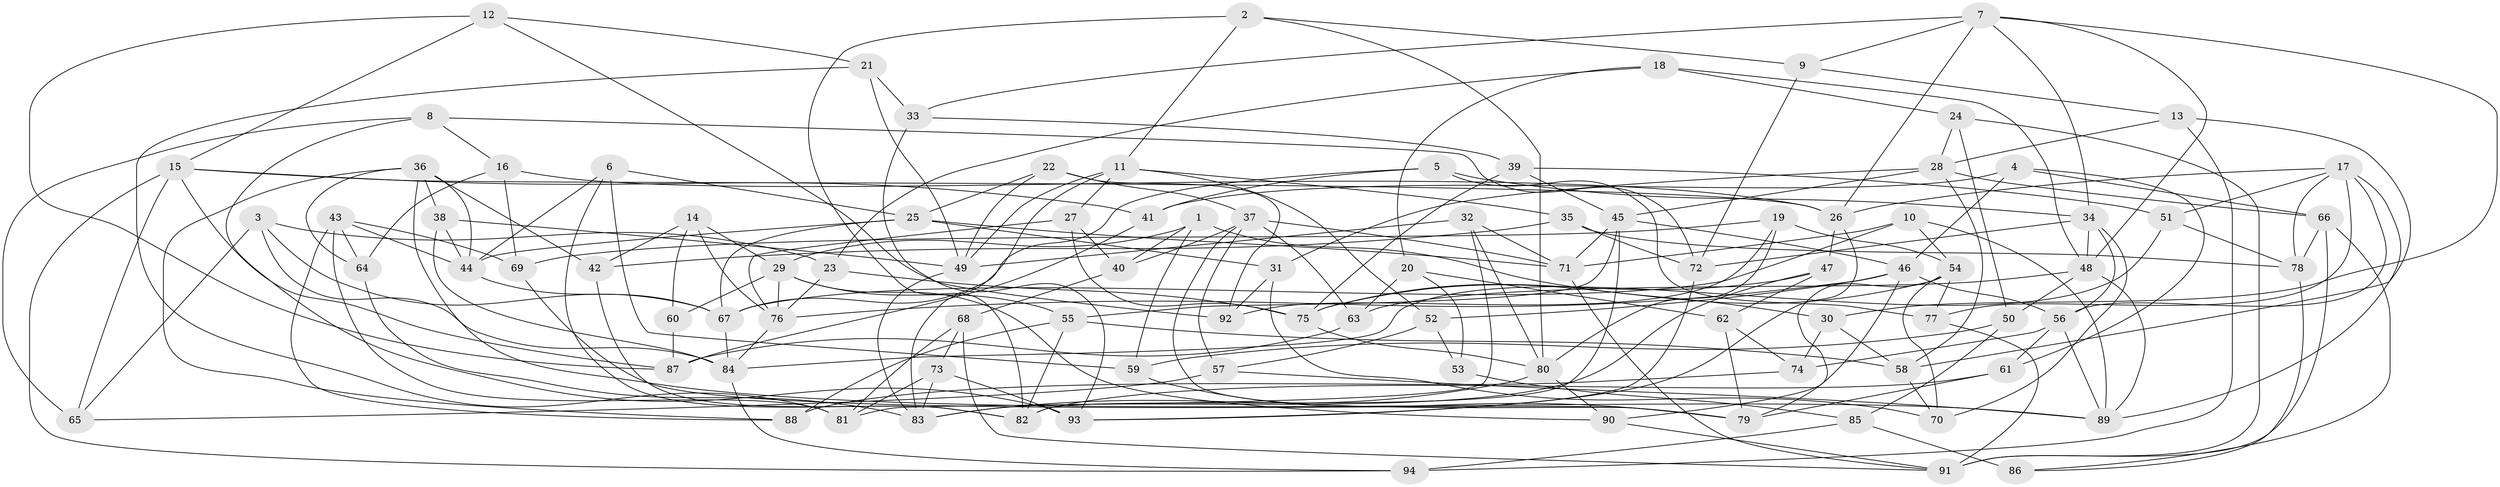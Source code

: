 // original degree distribution, {4: 1.0}
// Generated by graph-tools (version 1.1) at 2025/38/03/04/25 23:38:06]
// undirected, 94 vertices, 220 edges
graph export_dot {
  node [color=gray90,style=filled];
  1;
  2;
  3;
  4;
  5;
  6;
  7;
  8;
  9;
  10;
  11;
  12;
  13;
  14;
  15;
  16;
  17;
  18;
  19;
  20;
  21;
  22;
  23;
  24;
  25;
  26;
  27;
  28;
  29;
  30;
  31;
  32;
  33;
  34;
  35;
  36;
  37;
  38;
  39;
  40;
  41;
  42;
  43;
  44;
  45;
  46;
  47;
  48;
  49;
  50;
  51;
  52;
  53;
  54;
  55;
  56;
  57;
  58;
  59;
  60;
  61;
  62;
  63;
  64;
  65;
  66;
  67;
  68;
  69;
  70;
  71;
  72;
  73;
  74;
  75;
  76;
  77;
  78;
  79;
  80;
  81;
  82;
  83;
  84;
  85;
  86;
  87;
  88;
  89;
  90;
  91;
  92;
  93;
  94;
  1 -- 29 [weight=1.0];
  1 -- 30 [weight=1.0];
  1 -- 40 [weight=1.0];
  1 -- 59 [weight=1.0];
  2 -- 9 [weight=1.0];
  2 -- 11 [weight=1.0];
  2 -- 80 [weight=1.0];
  2 -- 82 [weight=1.0];
  3 -- 23 [weight=1.0];
  3 -- 65 [weight=1.0];
  3 -- 67 [weight=1.0];
  3 -- 84 [weight=1.0];
  4 -- 41 [weight=1.0];
  4 -- 46 [weight=1.0];
  4 -- 61 [weight=1.0];
  4 -- 66 [weight=1.0];
  5 -- 34 [weight=1.0];
  5 -- 41 [weight=1.0];
  5 -- 67 [weight=1.0];
  5 -- 77 [weight=1.0];
  6 -- 25 [weight=1.0];
  6 -- 44 [weight=1.0];
  6 -- 59 [weight=1.0];
  6 -- 82 [weight=1.0];
  7 -- 9 [weight=1.0];
  7 -- 26 [weight=1.0];
  7 -- 30 [weight=1.0];
  7 -- 33 [weight=1.0];
  7 -- 34 [weight=1.0];
  7 -- 48 [weight=1.0];
  8 -- 16 [weight=1.0];
  8 -- 65 [weight=1.0];
  8 -- 72 [weight=1.0];
  8 -- 93 [weight=1.0];
  9 -- 13 [weight=1.0];
  9 -- 72 [weight=1.0];
  10 -- 54 [weight=1.0];
  10 -- 67 [weight=1.0];
  10 -- 71 [weight=1.0];
  10 -- 89 [weight=1.0];
  11 -- 27 [weight=1.0];
  11 -- 35 [weight=1.0];
  11 -- 49 [weight=1.0];
  11 -- 52 [weight=1.0];
  11 -- 83 [weight=1.0];
  12 -- 15 [weight=1.0];
  12 -- 21 [weight=1.0];
  12 -- 87 [weight=1.0];
  12 -- 92 [weight=1.0];
  13 -- 28 [weight=1.0];
  13 -- 58 [weight=1.0];
  13 -- 94 [weight=1.0];
  14 -- 29 [weight=1.0];
  14 -- 42 [weight=1.0];
  14 -- 60 [weight=1.0];
  14 -- 76 [weight=1.0];
  15 -- 26 [weight=1.0];
  15 -- 41 [weight=1.0];
  15 -- 65 [weight=1.0];
  15 -- 87 [weight=1.0];
  15 -- 94 [weight=1.0];
  16 -- 26 [weight=1.0];
  16 -- 64 [weight=1.0];
  16 -- 69 [weight=1.0];
  17 -- 26 [weight=1.0];
  17 -- 51 [weight=1.0];
  17 -- 56 [weight=1.0];
  17 -- 77 [weight=1.0];
  17 -- 78 [weight=1.0];
  17 -- 89 [weight=1.0];
  18 -- 20 [weight=1.0];
  18 -- 23 [weight=1.0];
  18 -- 24 [weight=1.0];
  18 -- 48 [weight=1.0];
  19 -- 54 [weight=1.0];
  19 -- 69 [weight=1.0];
  19 -- 80 [weight=1.0];
  19 -- 92 [weight=1.0];
  20 -- 53 [weight=1.0];
  20 -- 62 [weight=1.0];
  20 -- 63 [weight=1.0];
  21 -- 33 [weight=1.0];
  21 -- 49 [weight=1.0];
  21 -- 81 [weight=1.0];
  22 -- 25 [weight=1.0];
  22 -- 37 [weight=1.0];
  22 -- 49 [weight=1.0];
  22 -- 92 [weight=1.0];
  23 -- 75 [weight=1.0];
  23 -- 76 [weight=1.0];
  24 -- 28 [weight=1.0];
  24 -- 50 [weight=1.0];
  24 -- 91 [weight=1.0];
  25 -- 31 [weight=1.0];
  25 -- 44 [weight=1.0];
  25 -- 67 [weight=1.0];
  25 -- 71 [weight=1.0];
  26 -- 47 [weight=1.0];
  26 -- 93 [weight=1.0];
  27 -- 40 [weight=1.0];
  27 -- 75 [weight=1.0];
  27 -- 76 [weight=1.0];
  28 -- 31 [weight=1.0];
  28 -- 45 [weight=1.0];
  28 -- 58 [weight=1.0];
  28 -- 66 [weight=1.0];
  29 -- 55 [weight=1.0];
  29 -- 60 [weight=1.0];
  29 -- 76 [weight=1.0];
  29 -- 90 [weight=1.0];
  30 -- 58 [weight=1.0];
  30 -- 74 [weight=1.0];
  31 -- 70 [weight=1.0];
  31 -- 92 [weight=1.0];
  32 -- 49 [weight=1.0];
  32 -- 71 [weight=1.0];
  32 -- 80 [weight=1.0];
  32 -- 81 [weight=1.0];
  33 -- 39 [weight=1.0];
  33 -- 93 [weight=1.0];
  34 -- 48 [weight=1.0];
  34 -- 56 [weight=1.0];
  34 -- 70 [weight=1.0];
  34 -- 72 [weight=1.0];
  35 -- 42 [weight=1.0];
  35 -- 72 [weight=1.0];
  35 -- 78 [weight=1.0];
  36 -- 38 [weight=1.0];
  36 -- 42 [weight=1.0];
  36 -- 44 [weight=1.0];
  36 -- 64 [weight=1.0];
  36 -- 88 [weight=1.0];
  36 -- 89 [weight=1.0];
  37 -- 40 [weight=1.0];
  37 -- 57 [weight=1.0];
  37 -- 63 [weight=1.0];
  37 -- 71 [weight=1.0];
  37 -- 79 [weight=1.0];
  38 -- 44 [weight=1.0];
  38 -- 49 [weight=1.0];
  38 -- 84 [weight=1.0];
  39 -- 45 [weight=1.0];
  39 -- 51 [weight=1.0];
  39 -- 75 [weight=1.0];
  40 -- 68 [weight=1.0];
  41 -- 87 [weight=1.0];
  42 -- 82 [weight=1.0];
  43 -- 44 [weight=1.0];
  43 -- 64 [weight=1.0];
  43 -- 69 [weight=1.0];
  43 -- 81 [weight=2.0];
  43 -- 88 [weight=1.0];
  44 -- 67 [weight=1.0];
  45 -- 46 [weight=1.0];
  45 -- 55 [weight=1.0];
  45 -- 71 [weight=1.0];
  45 -- 82 [weight=1.0];
  46 -- 52 [weight=1.0];
  46 -- 56 [weight=1.0];
  46 -- 76 [weight=1.0];
  46 -- 79 [weight=1.0];
  47 -- 62 [weight=1.0];
  47 -- 75 [weight=1.0];
  47 -- 83 [weight=1.0];
  48 -- 50 [weight=1.0];
  48 -- 63 [weight=1.0];
  48 -- 89 [weight=1.0];
  49 -- 83 [weight=1.0];
  50 -- 59 [weight=1.0];
  50 -- 85 [weight=1.0];
  51 -- 78 [weight=1.0];
  51 -- 84 [weight=1.0];
  52 -- 53 [weight=1.0];
  52 -- 57 [weight=1.0];
  53 -- 85 [weight=2.0];
  54 -- 70 [weight=1.0];
  54 -- 75 [weight=1.0];
  54 -- 77 [weight=1.0];
  54 -- 90 [weight=1.0];
  55 -- 58 [weight=2.0];
  55 -- 82 [weight=1.0];
  55 -- 88 [weight=1.0];
  56 -- 61 [weight=1.0];
  56 -- 74 [weight=1.0];
  56 -- 89 [weight=1.0];
  57 -- 65 [weight=1.0];
  57 -- 89 [weight=1.0];
  58 -- 70 [weight=1.0];
  59 -- 79 [weight=1.0];
  60 -- 87 [weight=2.0];
  61 -- 79 [weight=1.0];
  61 -- 82 [weight=1.0];
  62 -- 74 [weight=1.0];
  62 -- 79 [weight=1.0];
  63 -- 87 [weight=1.0];
  64 -- 83 [weight=1.0];
  66 -- 78 [weight=2.0];
  66 -- 86 [weight=1.0];
  66 -- 91 [weight=1.0];
  67 -- 84 [weight=1.0];
  68 -- 73 [weight=1.0];
  68 -- 81 [weight=1.0];
  68 -- 91 [weight=1.0];
  69 -- 79 [weight=1.0];
  71 -- 91 [weight=1.0];
  72 -- 93 [weight=2.0];
  73 -- 81 [weight=1.0];
  73 -- 83 [weight=1.0];
  73 -- 93 [weight=1.0];
  74 -- 88 [weight=1.0];
  75 -- 80 [weight=1.0];
  76 -- 84 [weight=1.0];
  77 -- 91 [weight=1.0];
  78 -- 86 [weight=1.0];
  80 -- 83 [weight=1.0];
  80 -- 90 [weight=1.0];
  84 -- 94 [weight=1.0];
  85 -- 86 [weight=2.0];
  85 -- 94 [weight=1.0];
  90 -- 91 [weight=1.0];
}
